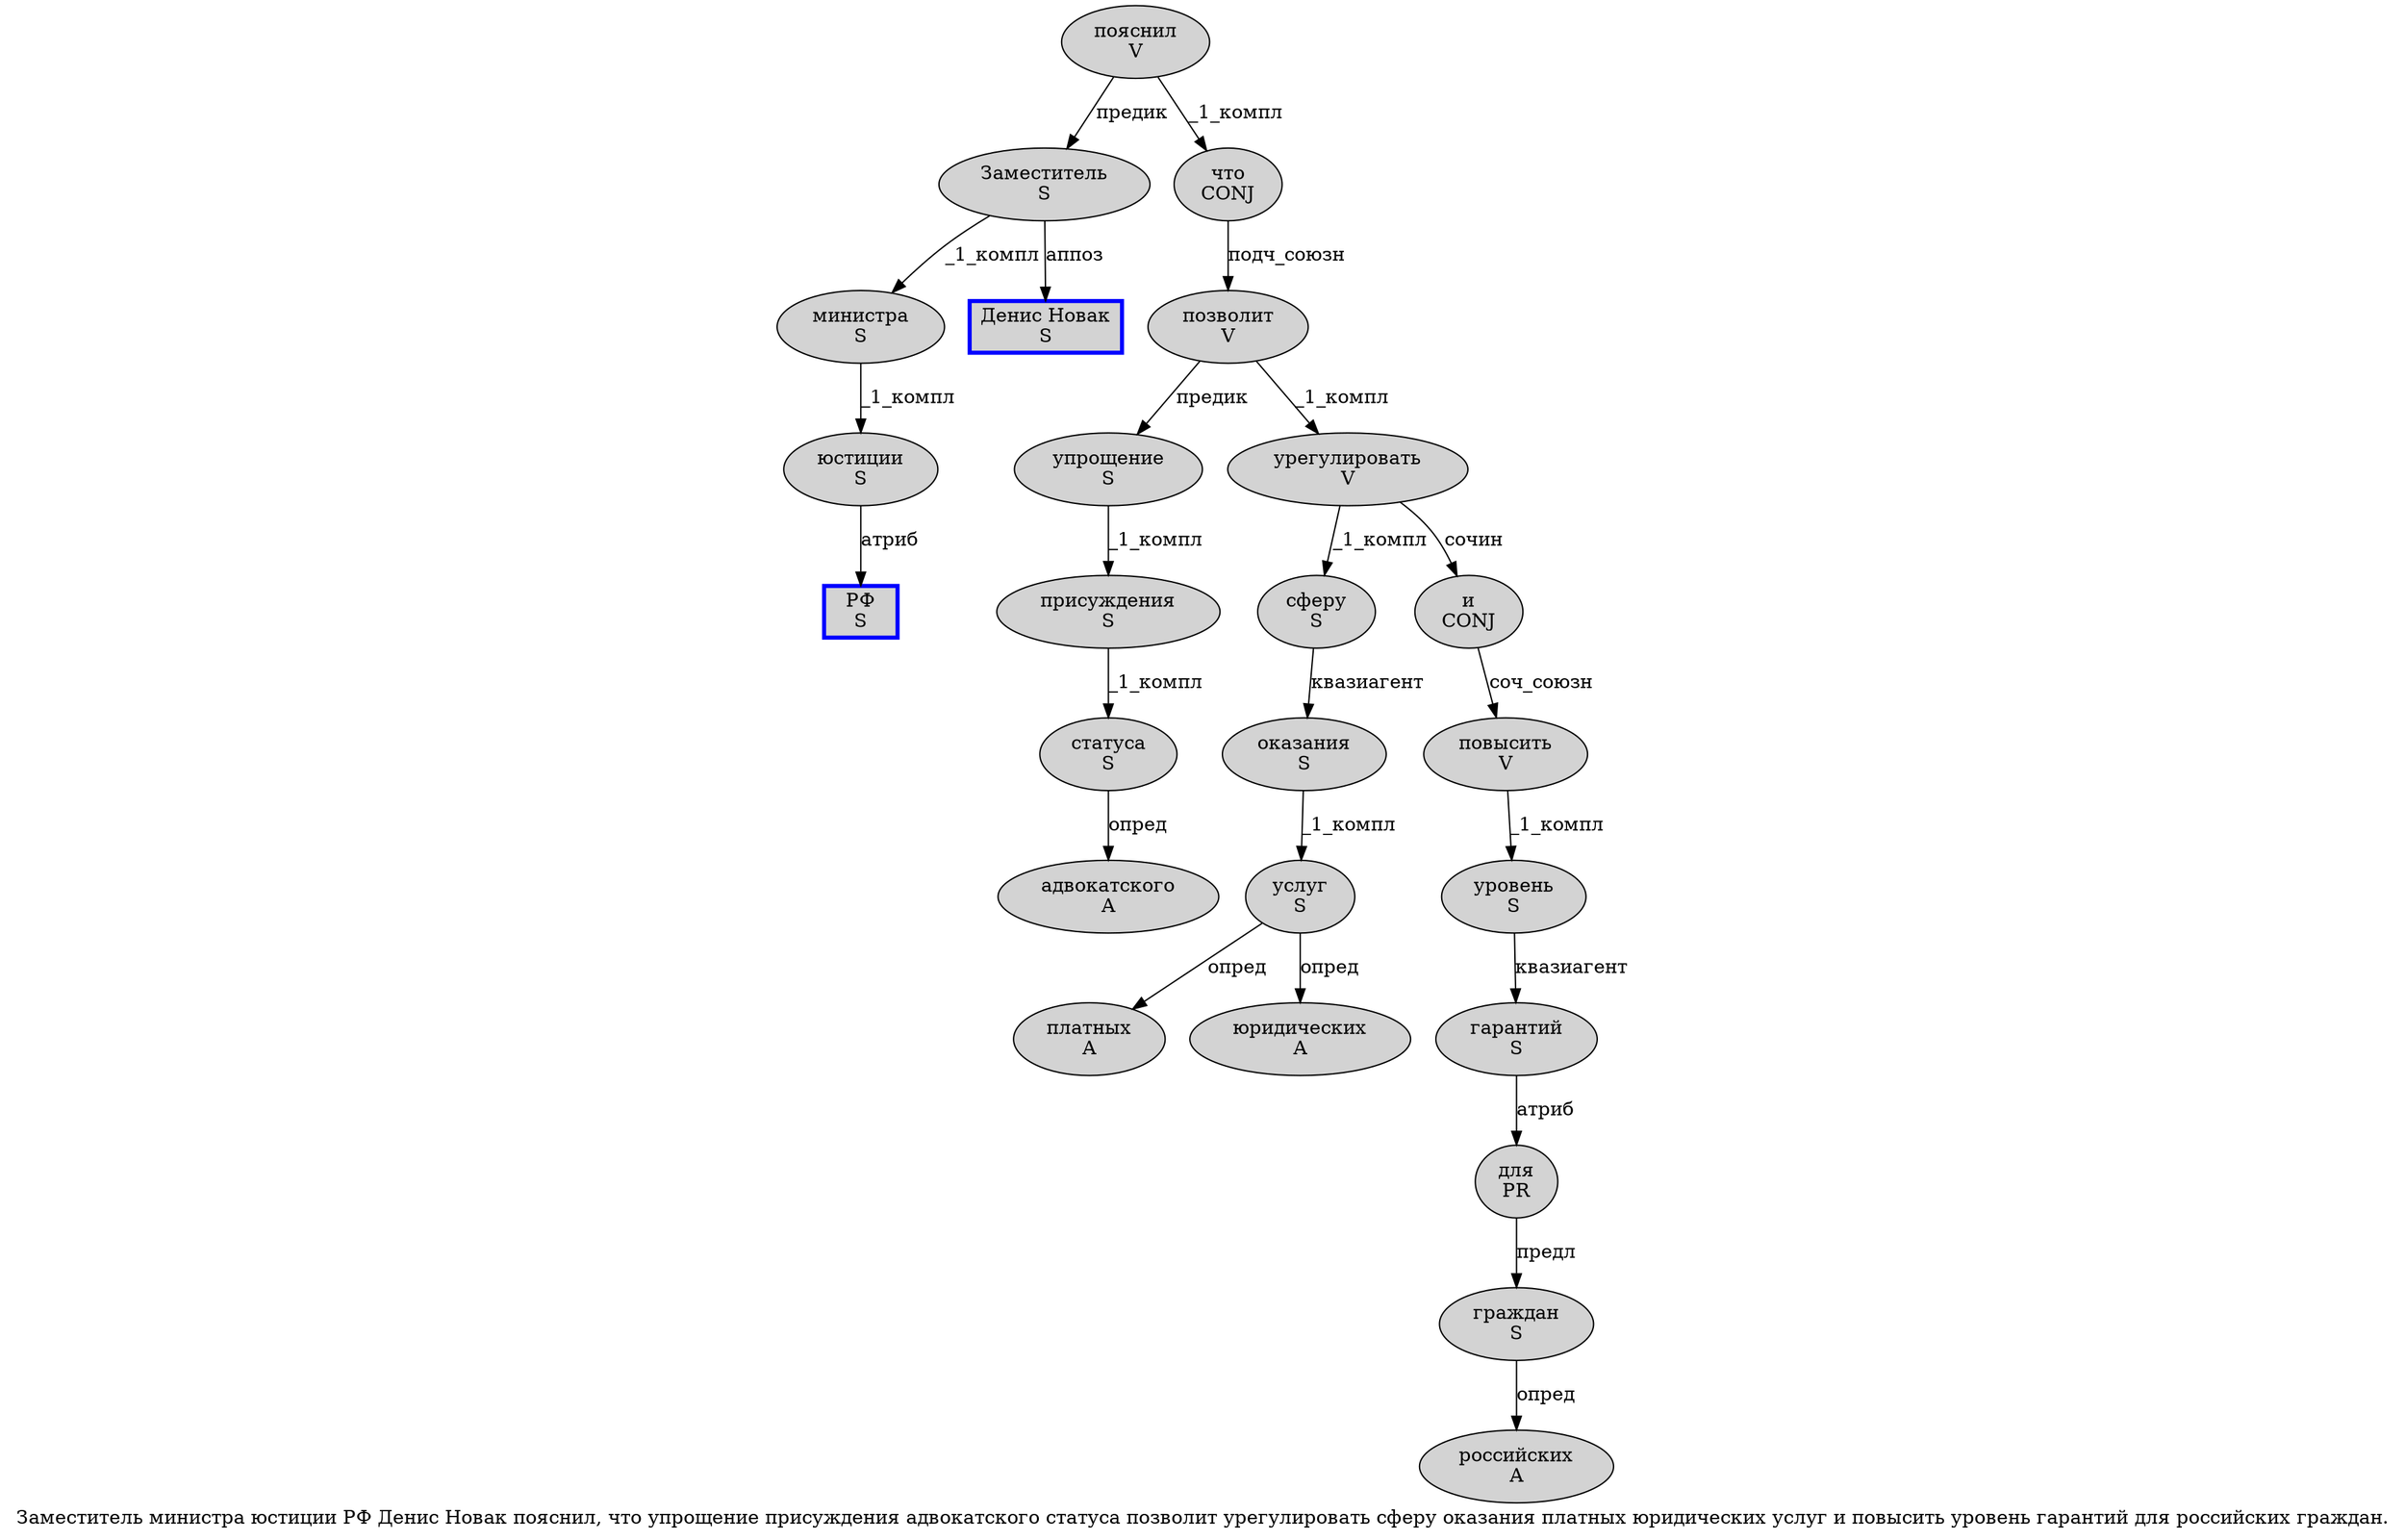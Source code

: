 digraph SENTENCE_803 {
	graph [label="Заместитель министра юстиции РФ Денис Новак пояснил, что упрощение присуждения адвокатского статуса позволит урегулировать сферу оказания платных юридических услуг и повысить уровень гарантий для российских граждан."]
	node [style=filled]
		0 [label="Заместитель
S" color="" fillcolor=lightgray penwidth=1 shape=ellipse]
		1 [label="министра
S" color="" fillcolor=lightgray penwidth=1 shape=ellipse]
		2 [label="юстиции
S" color="" fillcolor=lightgray penwidth=1 shape=ellipse]
		3 [label="РФ
S" color=blue fillcolor=lightgray penwidth=3 shape=box]
		4 [label="Денис Новак
S" color=blue fillcolor=lightgray penwidth=3 shape=box]
		5 [label="пояснил
V" color="" fillcolor=lightgray penwidth=1 shape=ellipse]
		7 [label="что
CONJ" color="" fillcolor=lightgray penwidth=1 shape=ellipse]
		8 [label="упрощение
S" color="" fillcolor=lightgray penwidth=1 shape=ellipse]
		9 [label="присуждения
S" color="" fillcolor=lightgray penwidth=1 shape=ellipse]
		10 [label="адвокатского
A" color="" fillcolor=lightgray penwidth=1 shape=ellipse]
		11 [label="статуса
S" color="" fillcolor=lightgray penwidth=1 shape=ellipse]
		12 [label="позволит
V" color="" fillcolor=lightgray penwidth=1 shape=ellipse]
		13 [label="урегулировать
V" color="" fillcolor=lightgray penwidth=1 shape=ellipse]
		14 [label="сферу
S" color="" fillcolor=lightgray penwidth=1 shape=ellipse]
		15 [label="оказания
S" color="" fillcolor=lightgray penwidth=1 shape=ellipse]
		16 [label="платных
A" color="" fillcolor=lightgray penwidth=1 shape=ellipse]
		17 [label="юридических
A" color="" fillcolor=lightgray penwidth=1 shape=ellipse]
		18 [label="услуг
S" color="" fillcolor=lightgray penwidth=1 shape=ellipse]
		19 [label="и
CONJ" color="" fillcolor=lightgray penwidth=1 shape=ellipse]
		20 [label="повысить
V" color="" fillcolor=lightgray penwidth=1 shape=ellipse]
		21 [label="уровень
S" color="" fillcolor=lightgray penwidth=1 shape=ellipse]
		22 [label="гарантий
S" color="" fillcolor=lightgray penwidth=1 shape=ellipse]
		23 [label="для
PR" color="" fillcolor=lightgray penwidth=1 shape=ellipse]
		24 [label="российских
A" color="" fillcolor=lightgray penwidth=1 shape=ellipse]
		25 [label="граждан
S" color="" fillcolor=lightgray penwidth=1 shape=ellipse]
			19 -> 20 [label="соч_союзн"]
			1 -> 2 [label="_1_компл"]
			7 -> 12 [label="подч_союзн"]
			13 -> 14 [label="_1_компл"]
			13 -> 19 [label="сочин"]
			20 -> 21 [label="_1_компл"]
			12 -> 8 [label="предик"]
			12 -> 13 [label="_1_компл"]
			15 -> 18 [label="_1_компл"]
			0 -> 1 [label="_1_компл"]
			0 -> 4 [label="аппоз"]
			11 -> 10 [label="опред"]
			18 -> 16 [label="опред"]
			18 -> 17 [label="опред"]
			14 -> 15 [label="квазиагент"]
			21 -> 22 [label="квазиагент"]
			5 -> 0 [label="предик"]
			5 -> 7 [label="_1_компл"]
			2 -> 3 [label="атриб"]
			22 -> 23 [label="атриб"]
			9 -> 11 [label="_1_компл"]
			23 -> 25 [label="предл"]
			25 -> 24 [label="опред"]
			8 -> 9 [label="_1_компл"]
}